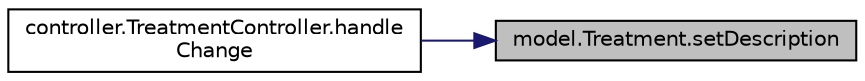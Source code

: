 digraph "model.Treatment.setDescription"
{
 // LATEX_PDF_SIZE
  edge [fontname="Helvetica",fontsize="10",labelfontname="Helvetica",labelfontsize="10"];
  node [fontname="Helvetica",fontsize="10",shape=record];
  rankdir="RL";
  Node1 [label="model.Treatment.setDescription",height=0.2,width=0.4,color="black", fillcolor="grey75", style="filled", fontcolor="black",tooltip=" "];
  Node1 -> Node2 [dir="back",color="midnightblue",fontsize="10",style="solid",fontname="Helvetica"];
  Node2 [label="controller.TreatmentController.handle\lChange",height=0.2,width=0.4,color="black", fillcolor="white", style="filled",URL="$classcontroller_1_1_treatment_controller.html#a7f8e8d48b027c91abdb4befce81086e5",tooltip=" "];
}
